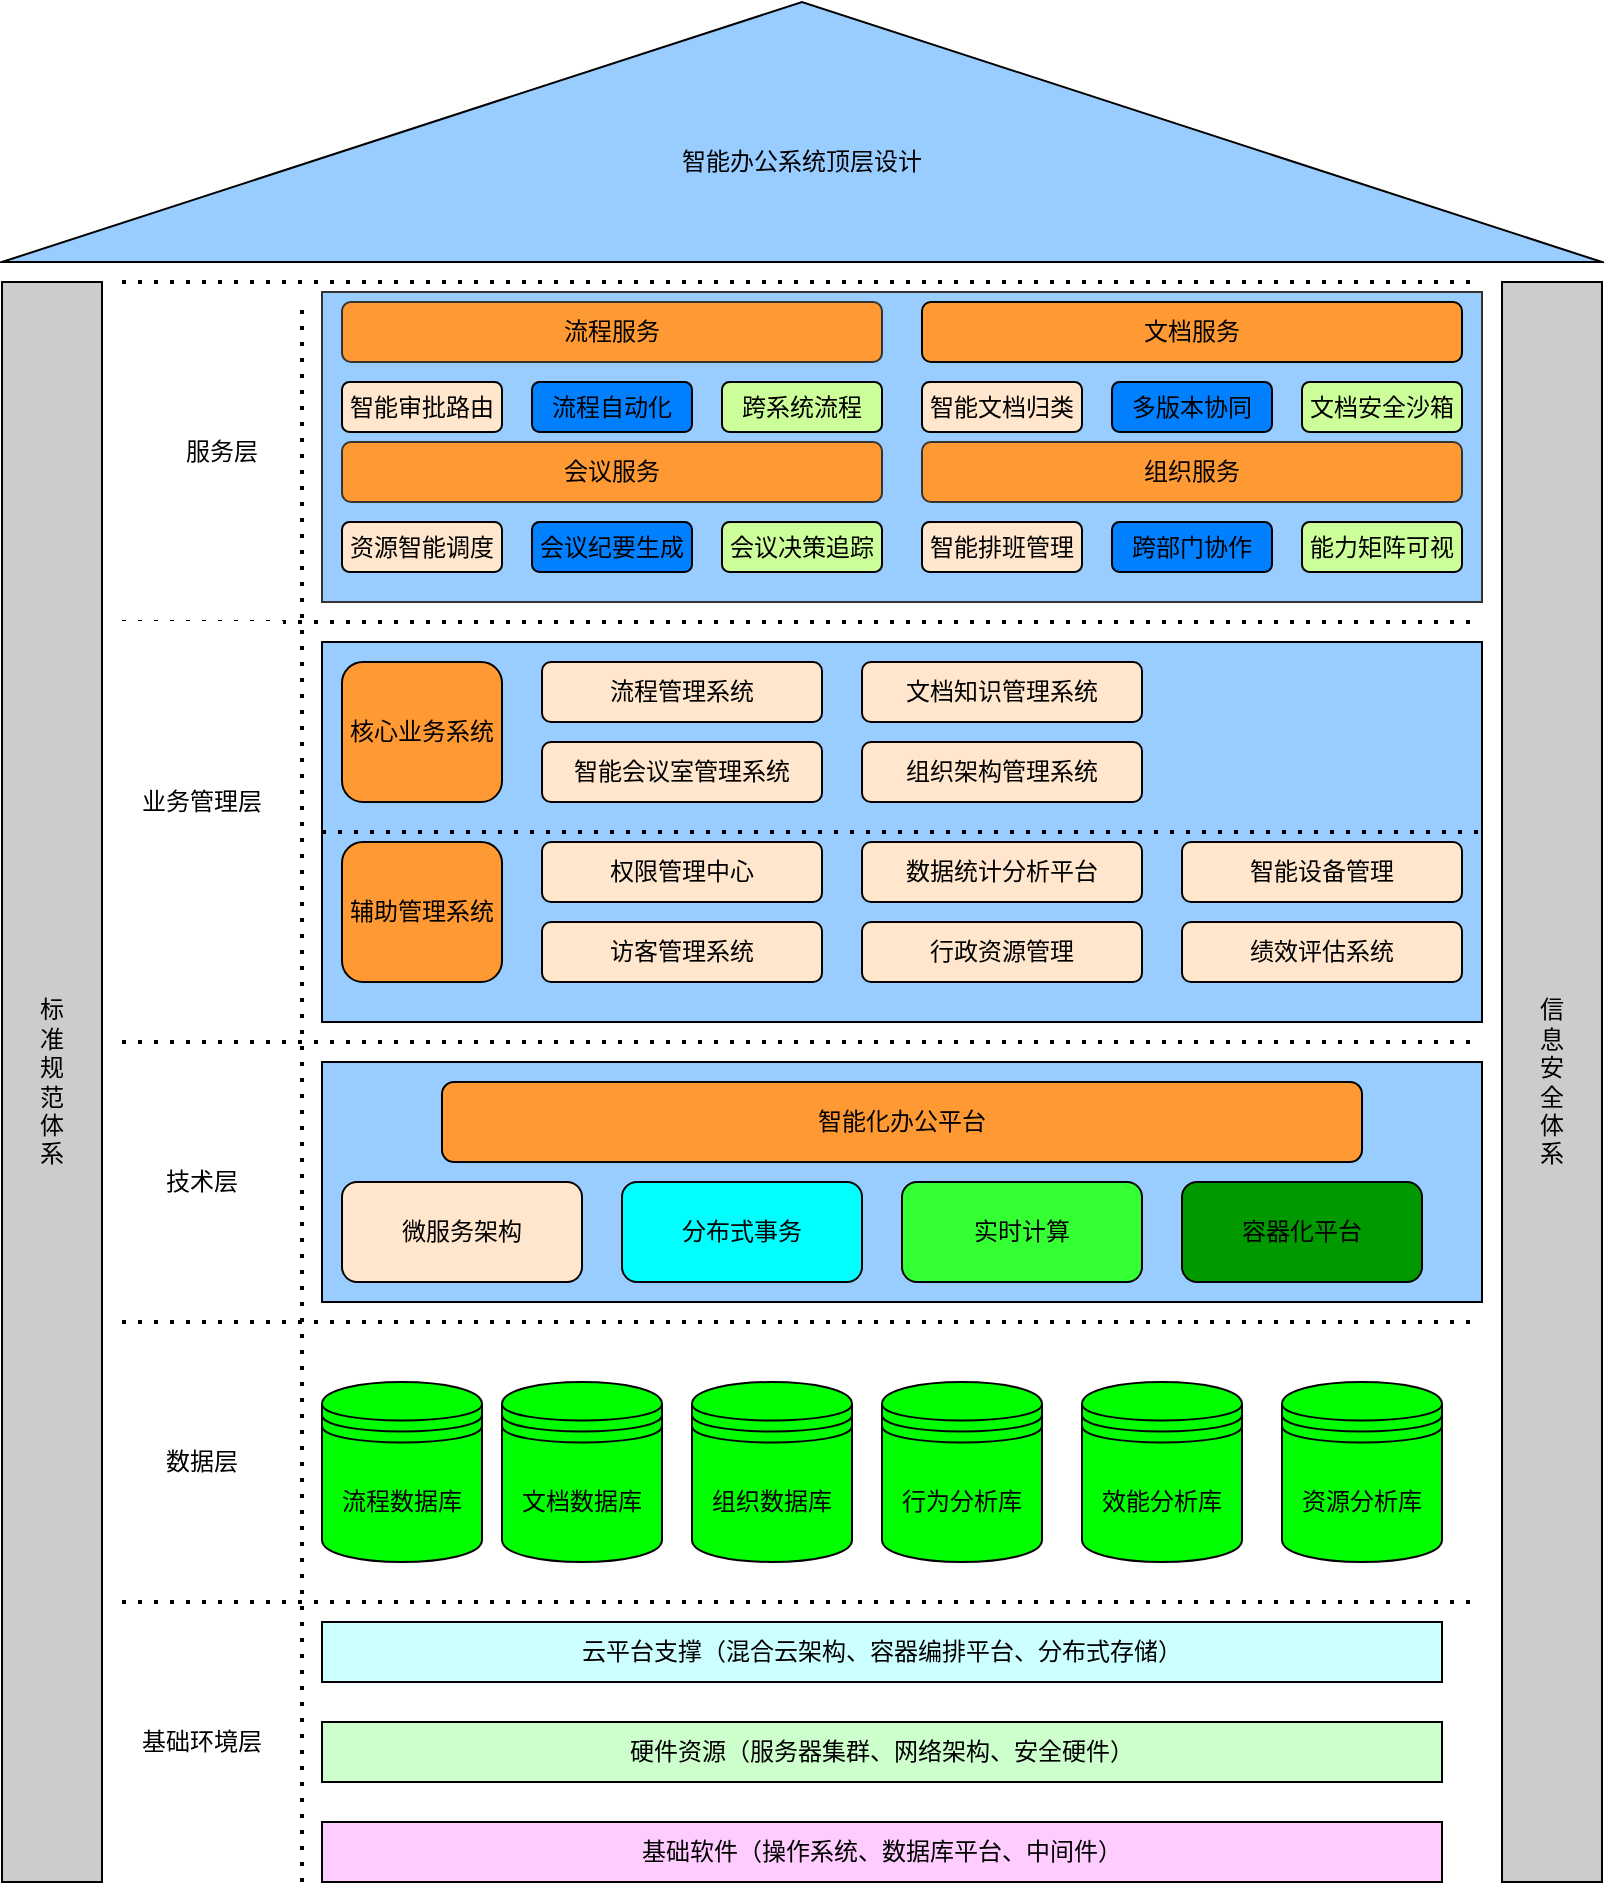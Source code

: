 <mxfile version="27.1.4">
  <diagram name="第 1 页" id="Gn7e--FpL727ZzLZl-4j">
    <mxGraphModel dx="1804" dy="2171" grid="1" gridSize="10" guides="1" tooltips="1" connect="1" arrows="1" fold="1" page="1" pageScale="1" pageWidth="827" pageHeight="1169" math="0" shadow="0">
      <root>
        <mxCell id="0" />
        <mxCell id="1" parent="0" />
        <mxCell id="MhWBVqUgGnDB1GnsJIWX-1" value="" style="verticalLabelPosition=bottom;verticalAlign=top;html=1;shape=mxgraph.basic.acute_triangle;dx=0.5;fillColor=#99CCFF;" vertex="1" parent="1">
          <mxGeometry x="10" y="-1160" width="800" height="130" as="geometry" />
        </mxCell>
        <mxCell id="MhWBVqUgGnDB1GnsJIWX-22" value="智能办公系统顶层设计" style="rounded=0;whiteSpace=wrap;html=1;fillColor=#99CCFF;strokeColor=#99CCFF;" vertex="1" parent="1">
          <mxGeometry x="335" y="-1110" width="150" height="60" as="geometry" />
        </mxCell>
        <mxCell id="MhWBVqUgGnDB1GnsJIWX-23" value="服务层" style="rounded=0;whiteSpace=wrap;html=1;strokeColor=#FFFFFF;" vertex="1" parent="1">
          <mxGeometry x="70" y="-1020" width="100" height="170" as="geometry" />
        </mxCell>
        <mxCell id="MhWBVqUgGnDB1GnsJIWX-27" value="" style="endArrow=none;dashed=1;html=1;dashPattern=1 3;strokeWidth=2;rounded=0;" edge="1" parent="1">
          <mxGeometry width="50" height="50" relative="1" as="geometry">
            <mxPoint x="160" y="-220" as="sourcePoint" />
            <mxPoint x="160" y="-1010" as="targetPoint" />
          </mxGeometry>
        </mxCell>
        <mxCell id="MhWBVqUgGnDB1GnsJIWX-28" value="" style="endArrow=none;dashed=1;html=1;dashPattern=1 3;strokeWidth=2;rounded=0;" edge="1" parent="1">
          <mxGeometry width="50" height="50" relative="1" as="geometry">
            <mxPoint x="70" y="-1020" as="sourcePoint" />
            <mxPoint x="750" y="-1020" as="targetPoint" />
          </mxGeometry>
        </mxCell>
        <mxCell id="MhWBVqUgGnDB1GnsJIWX-29" value="" style="rounded=0;whiteSpace=wrap;html=1;fillColor=#99CCFF;strokeColor=#333333;" vertex="1" parent="1">
          <mxGeometry x="170" y="-1015" width="580" height="155" as="geometry" />
        </mxCell>
        <mxCell id="MhWBVqUgGnDB1GnsJIWX-30" value="流程服务" style="rounded=1;whiteSpace=wrap;html=1;strokeColor=#333333;fillColor=#FF9933;" vertex="1" parent="1">
          <mxGeometry x="180" y="-1010" width="270" height="30" as="geometry" />
        </mxCell>
        <mxCell id="MhWBVqUgGnDB1GnsJIWX-31" value="文档服务" style="rounded=1;whiteSpace=wrap;html=1;fillColor=#FF9933;" vertex="1" parent="1">
          <mxGeometry x="470" y="-1010" width="270" height="30" as="geometry" />
        </mxCell>
        <mxCell id="MhWBVqUgGnDB1GnsJIWX-33" value="会议服务" style="rounded=1;whiteSpace=wrap;html=1;strokeColor=#333333;fillColor=#FF9933;" vertex="1" parent="1">
          <mxGeometry x="180" y="-940" width="270" height="30" as="geometry" />
        </mxCell>
        <mxCell id="MhWBVqUgGnDB1GnsJIWX-34" value="组织服务" style="rounded=1;whiteSpace=wrap;html=1;strokeColor=#333333;fillColor=#FF9933;" vertex="1" parent="1">
          <mxGeometry x="470" y="-940" width="270" height="30" as="geometry" />
        </mxCell>
        <mxCell id="MhWBVqUgGnDB1GnsJIWX-35" value="智能审批路由" style="rounded=1;whiteSpace=wrap;html=1;fillColor=#FFE6CC;" vertex="1" parent="1">
          <mxGeometry x="180" y="-970" width="80" height="25" as="geometry" />
        </mxCell>
        <mxCell id="MhWBVqUgGnDB1GnsJIWX-39" value="流程自动化" style="rounded=1;whiteSpace=wrap;html=1;fillColor=#007FFF;" vertex="1" parent="1">
          <mxGeometry x="275" y="-970" width="80" height="25" as="geometry" />
        </mxCell>
        <mxCell id="MhWBVqUgGnDB1GnsJIWX-40" value="跨系统流程" style="rounded=1;whiteSpace=wrap;html=1;fillColor=#CCFF99;" vertex="1" parent="1">
          <mxGeometry x="370" y="-970" width="80" height="25" as="geometry" />
        </mxCell>
        <mxCell id="MhWBVqUgGnDB1GnsJIWX-41" value="资源智能调度" style="rounded=1;whiteSpace=wrap;html=1;fillColor=#FFE6CC;" vertex="1" parent="1">
          <mxGeometry x="180" y="-900" width="80" height="25" as="geometry" />
        </mxCell>
        <mxCell id="MhWBVqUgGnDB1GnsJIWX-42" value="会议纪要生成" style="rounded=1;whiteSpace=wrap;html=1;fillColor=#007FFF;" vertex="1" parent="1">
          <mxGeometry x="275" y="-900" width="80" height="25" as="geometry" />
        </mxCell>
        <mxCell id="MhWBVqUgGnDB1GnsJIWX-43" value="会议决策追踪" style="rounded=1;whiteSpace=wrap;html=1;fillColor=#CCFF99;" vertex="1" parent="1">
          <mxGeometry x="370" y="-900" width="80" height="25" as="geometry" />
        </mxCell>
        <mxCell id="MhWBVqUgGnDB1GnsJIWX-44" value="智能文档归类" style="rounded=1;whiteSpace=wrap;html=1;fillColor=#FFE6CC;" vertex="1" parent="1">
          <mxGeometry x="470" y="-970" width="80" height="25" as="geometry" />
        </mxCell>
        <mxCell id="MhWBVqUgGnDB1GnsJIWX-45" value="多版本协同" style="rounded=1;whiteSpace=wrap;html=1;fillColor=#007FFF;" vertex="1" parent="1">
          <mxGeometry x="565" y="-970" width="80" height="25" as="geometry" />
        </mxCell>
        <mxCell id="MhWBVqUgGnDB1GnsJIWX-46" value="文档安全沙箱" style="rounded=1;whiteSpace=wrap;html=1;fillColor=#CCFF99;" vertex="1" parent="1">
          <mxGeometry x="660" y="-970" width="80" height="25" as="geometry" />
        </mxCell>
        <mxCell id="MhWBVqUgGnDB1GnsJIWX-47" value="智能排班管理" style="rounded=1;whiteSpace=wrap;html=1;fillColor=#FFE6CC;" vertex="1" parent="1">
          <mxGeometry x="470" y="-900" width="80" height="25" as="geometry" />
        </mxCell>
        <mxCell id="MhWBVqUgGnDB1GnsJIWX-48" value="跨部门协作" style="rounded=1;whiteSpace=wrap;html=1;fillColor=#007FFF;" vertex="1" parent="1">
          <mxGeometry x="565" y="-900" width="80" height="25" as="geometry" />
        </mxCell>
        <mxCell id="MhWBVqUgGnDB1GnsJIWX-49" value="能力矩阵可视" style="rounded=1;whiteSpace=wrap;html=1;fillColor=#CCFF99;" vertex="1" parent="1">
          <mxGeometry x="660" y="-900" width="80" height="25" as="geometry" />
        </mxCell>
        <mxCell id="MhWBVqUgGnDB1GnsJIWX-50" value="" style="endArrow=none;dashed=1;html=1;dashPattern=1 3;strokeWidth=2;rounded=0;" edge="1" parent="1">
          <mxGeometry width="50" height="50" relative="1" as="geometry">
            <mxPoint x="70" y="-850" as="sourcePoint" />
            <mxPoint x="750" y="-850" as="targetPoint" />
          </mxGeometry>
        </mxCell>
        <mxCell id="MhWBVqUgGnDB1GnsJIWX-51" value="业务管理层" style="rounded=0;whiteSpace=wrap;html=1;strokeColor=#FFFFFF;" vertex="1" parent="1">
          <mxGeometry x="70" y="-850" width="80" height="180" as="geometry" />
        </mxCell>
        <mxCell id="MhWBVqUgGnDB1GnsJIWX-52" value="" style="rounded=0;whiteSpace=wrap;html=1;fillColor=#99CCFF;" vertex="1" parent="1">
          <mxGeometry x="170" y="-840" width="580" height="190" as="geometry" />
        </mxCell>
        <mxCell id="MhWBVqUgGnDB1GnsJIWX-53" value="核心业务系统" style="rounded=1;whiteSpace=wrap;html=1;fillColor=#FF9933;" vertex="1" parent="1">
          <mxGeometry x="180" y="-830" width="80" height="70" as="geometry" />
        </mxCell>
        <mxCell id="MhWBVqUgGnDB1GnsJIWX-55" value="辅助管理系统" style="rounded=1;whiteSpace=wrap;html=1;fillColor=#FF9933;" vertex="1" parent="1">
          <mxGeometry x="180" y="-740" width="80" height="70" as="geometry" />
        </mxCell>
        <mxCell id="MhWBVqUgGnDB1GnsJIWX-56" value="流程管理系统" style="rounded=1;whiteSpace=wrap;html=1;fillColor=#FFE6CC;" vertex="1" parent="1">
          <mxGeometry x="280" y="-830" width="140" height="30" as="geometry" />
        </mxCell>
        <mxCell id="MhWBVqUgGnDB1GnsJIWX-58" value="智能会议室管理系统" style="rounded=1;whiteSpace=wrap;html=1;fillColor=#FFE6CC;" vertex="1" parent="1">
          <mxGeometry x="280" y="-790" width="140" height="30" as="geometry" />
        </mxCell>
        <mxCell id="MhWBVqUgGnDB1GnsJIWX-59" value="文档知识管理系统" style="rounded=1;whiteSpace=wrap;html=1;fillColor=#FFE6CC;" vertex="1" parent="1">
          <mxGeometry x="440" y="-830" width="140" height="30" as="geometry" />
        </mxCell>
        <mxCell id="MhWBVqUgGnDB1GnsJIWX-60" value="组织架构管理系统" style="rounded=1;whiteSpace=wrap;html=1;fillColor=#FFE6CC;" vertex="1" parent="1">
          <mxGeometry x="440" y="-790" width="140" height="30" as="geometry" />
        </mxCell>
        <mxCell id="MhWBVqUgGnDB1GnsJIWX-61" value="权限管理中心" style="rounded=1;whiteSpace=wrap;html=1;fillColor=#FFE6CC;" vertex="1" parent="1">
          <mxGeometry x="280" y="-740" width="140" height="30" as="geometry" />
        </mxCell>
        <mxCell id="MhWBVqUgGnDB1GnsJIWX-62" value="访客管理系统" style="rounded=1;whiteSpace=wrap;html=1;fillColor=#FFE6CC;" vertex="1" parent="1">
          <mxGeometry x="280" y="-700" width="140" height="30" as="geometry" />
        </mxCell>
        <mxCell id="MhWBVqUgGnDB1GnsJIWX-63" value="数据统计分析平台" style="rounded=1;whiteSpace=wrap;html=1;fillColor=#FFE6CC;" vertex="1" parent="1">
          <mxGeometry x="440" y="-740" width="140" height="30" as="geometry" />
        </mxCell>
        <mxCell id="MhWBVqUgGnDB1GnsJIWX-64" value="行政资源管理" style="rounded=1;whiteSpace=wrap;html=1;fillColor=#FFE6CC;" vertex="1" parent="1">
          <mxGeometry x="440" y="-700" width="140" height="30" as="geometry" />
        </mxCell>
        <mxCell id="MhWBVqUgGnDB1GnsJIWX-65" value="智能设备管理" style="rounded=1;whiteSpace=wrap;html=1;fillColor=#FFE6CC;" vertex="1" parent="1">
          <mxGeometry x="600" y="-740" width="140" height="30" as="geometry" />
        </mxCell>
        <mxCell id="MhWBVqUgGnDB1GnsJIWX-66" value="绩效评估系统" style="rounded=1;whiteSpace=wrap;html=1;fillColor=#FFE6CC;" vertex="1" parent="1">
          <mxGeometry x="600" y="-700" width="140" height="30" as="geometry" />
        </mxCell>
        <mxCell id="MhWBVqUgGnDB1GnsJIWX-67" value="" style="endArrow=none;dashed=1;html=1;dashPattern=1 3;strokeWidth=2;rounded=0;entryX=1;entryY=0.5;entryDx=0;entryDy=0;exitX=0;exitY=0.5;exitDx=0;exitDy=0;" edge="1" parent="1" source="MhWBVqUgGnDB1GnsJIWX-52" target="MhWBVqUgGnDB1GnsJIWX-52">
          <mxGeometry width="50" height="50" relative="1" as="geometry">
            <mxPoint x="90" y="-700" as="sourcePoint" />
            <mxPoint x="160" y="-740" as="targetPoint" />
          </mxGeometry>
        </mxCell>
        <mxCell id="MhWBVqUgGnDB1GnsJIWX-68" value="" style="endArrow=none;dashed=1;html=1;dashPattern=1 3;strokeWidth=2;rounded=0;" edge="1" parent="1">
          <mxGeometry width="50" height="50" relative="1" as="geometry">
            <mxPoint x="70" y="-640" as="sourcePoint" />
            <mxPoint x="750" y="-640" as="targetPoint" />
          </mxGeometry>
        </mxCell>
        <mxCell id="MhWBVqUgGnDB1GnsJIWX-69" value="技术层" style="rounded=0;whiteSpace=wrap;html=1;strokeColor=#FFFFFF;" vertex="1" parent="1">
          <mxGeometry x="70" y="-620" width="80" height="100" as="geometry" />
        </mxCell>
        <mxCell id="MhWBVqUgGnDB1GnsJIWX-70" value="" style="rounded=0;whiteSpace=wrap;html=1;fillColor=#99CCFF;" vertex="1" parent="1">
          <mxGeometry x="170" y="-630" width="580" height="120" as="geometry" />
        </mxCell>
        <mxCell id="MhWBVqUgGnDB1GnsJIWX-71" value="智能化办公平台" style="rounded=1;whiteSpace=wrap;html=1;fillColor=#FF9933;" vertex="1" parent="1">
          <mxGeometry x="230" y="-620" width="460" height="40" as="geometry" />
        </mxCell>
        <mxCell id="MhWBVqUgGnDB1GnsJIWX-72" value="微服务架构" style="rounded=1;whiteSpace=wrap;html=1;fillColor=#FFE6CC;" vertex="1" parent="1">
          <mxGeometry x="180" y="-570" width="120" height="50" as="geometry" />
        </mxCell>
        <mxCell id="MhWBVqUgGnDB1GnsJIWX-73" value="分布式事务" style="rounded=1;whiteSpace=wrap;html=1;fillColor=#00FFFF;" vertex="1" parent="1">
          <mxGeometry x="320" y="-570" width="120" height="50" as="geometry" />
        </mxCell>
        <mxCell id="MhWBVqUgGnDB1GnsJIWX-74" value="实时计算" style="rounded=1;whiteSpace=wrap;html=1;fillColor=#33FF33;" vertex="1" parent="1">
          <mxGeometry x="460" y="-570" width="120" height="50" as="geometry" />
        </mxCell>
        <mxCell id="MhWBVqUgGnDB1GnsJIWX-75" value="容器化平台" style="rounded=1;whiteSpace=wrap;html=1;fillColor=#009900;" vertex="1" parent="1">
          <mxGeometry x="600" y="-570" width="120" height="50" as="geometry" />
        </mxCell>
        <mxCell id="MhWBVqUgGnDB1GnsJIWX-76" value="" style="endArrow=none;dashed=1;html=1;dashPattern=1 3;strokeWidth=2;rounded=0;" edge="1" parent="1">
          <mxGeometry width="50" height="50" relative="1" as="geometry">
            <mxPoint x="70" y="-500" as="sourcePoint" />
            <mxPoint x="750" y="-500" as="targetPoint" />
          </mxGeometry>
        </mxCell>
        <mxCell id="MhWBVqUgGnDB1GnsJIWX-77" value="数据层" style="rounded=0;whiteSpace=wrap;html=1;strokeColor=#FFFFFF;" vertex="1" parent="1">
          <mxGeometry x="70" y="-480" width="80" height="100" as="geometry" />
        </mxCell>
        <mxCell id="MhWBVqUgGnDB1GnsJIWX-78" value="流程数据库" style="shape=datastore;whiteSpace=wrap;html=1;fillColor=#00FF00;" vertex="1" parent="1">
          <mxGeometry x="170" y="-470" width="80" height="90" as="geometry" />
        </mxCell>
        <mxCell id="MhWBVqUgGnDB1GnsJIWX-79" value="组织数据库" style="shape=datastore;whiteSpace=wrap;html=1;fillColor=#00FF00;" vertex="1" parent="1">
          <mxGeometry x="355" y="-470" width="80" height="90" as="geometry" />
        </mxCell>
        <mxCell id="MhWBVqUgGnDB1GnsJIWX-80" value="行为分析库" style="shape=datastore;whiteSpace=wrap;html=1;fillColor=#00FF00;" vertex="1" parent="1">
          <mxGeometry x="450" y="-470" width="80" height="90" as="geometry" />
        </mxCell>
        <mxCell id="MhWBVqUgGnDB1GnsJIWX-81" value="文档数据库" style="shape=datastore;whiteSpace=wrap;html=1;fillColor=#00FF00;" vertex="1" parent="1">
          <mxGeometry x="260" y="-470" width="80" height="90" as="geometry" />
        </mxCell>
        <mxCell id="MhWBVqUgGnDB1GnsJIWX-82" value="效能分析库" style="shape=datastore;whiteSpace=wrap;html=1;fillColor=#00FF00;" vertex="1" parent="1">
          <mxGeometry x="550" y="-470" width="80" height="90" as="geometry" />
        </mxCell>
        <mxCell id="MhWBVqUgGnDB1GnsJIWX-83" value="资源分析库" style="shape=datastore;whiteSpace=wrap;html=1;fillColor=#00FF00;" vertex="1" parent="1">
          <mxGeometry x="650" y="-470" width="80" height="90" as="geometry" />
        </mxCell>
        <mxCell id="MhWBVqUgGnDB1GnsJIWX-84" value="" style="endArrow=none;dashed=1;html=1;dashPattern=1 3;strokeWidth=2;rounded=0;" edge="1" parent="1">
          <mxGeometry width="50" height="50" relative="1" as="geometry">
            <mxPoint x="70" y="-360" as="sourcePoint" />
            <mxPoint x="750" y="-360" as="targetPoint" />
          </mxGeometry>
        </mxCell>
        <mxCell id="MhWBVqUgGnDB1GnsJIWX-85" value="基础环境层" style="rounded=0;whiteSpace=wrap;html=1;strokeColor=#FFFFFF;" vertex="1" parent="1">
          <mxGeometry x="70" y="-350" width="80" height="120" as="geometry" />
        </mxCell>
        <mxCell id="MhWBVqUgGnDB1GnsJIWX-86" value="云平台支撑（混合云架构、容器编排平台、分布式存储）" style="rounded=0;whiteSpace=wrap;html=1;fillColor=#CCFFFF;" vertex="1" parent="1">
          <mxGeometry x="170" y="-350" width="560" height="30" as="geometry" />
        </mxCell>
        <mxCell id="MhWBVqUgGnDB1GnsJIWX-87" value="硬件资源（服务器集群、网络架构、安全硬件）" style="rounded=0;whiteSpace=wrap;html=1;fillColor=#CCFFCC;" vertex="1" parent="1">
          <mxGeometry x="170" y="-300" width="560" height="30" as="geometry" />
        </mxCell>
        <mxCell id="MhWBVqUgGnDB1GnsJIWX-88" value="基础软件（操作系统、数据库平台、中间件）" style="rounded=0;whiteSpace=wrap;html=1;fillColor=#FFCCFF;" vertex="1" parent="1">
          <mxGeometry x="170" y="-250" width="560" height="30" as="geometry" />
        </mxCell>
        <mxCell id="MhWBVqUgGnDB1GnsJIWX-89" value="标&lt;div&gt;准&lt;/div&gt;&lt;div&gt;规&lt;/div&gt;&lt;div&gt;范&lt;/div&gt;&lt;div&gt;体&lt;/div&gt;&lt;div&gt;系&lt;/div&gt;" style="rounded=0;whiteSpace=wrap;html=1;fillColor=#CCCCCC;" vertex="1" parent="1">
          <mxGeometry x="10" y="-1020" width="50" height="800" as="geometry" />
        </mxCell>
        <mxCell id="MhWBVqUgGnDB1GnsJIWX-90" value="信&lt;div&gt;息&lt;/div&gt;&lt;div&gt;安&lt;/div&gt;&lt;div&gt;全&lt;/div&gt;&lt;div&gt;体&lt;/div&gt;&lt;div&gt;系&lt;/div&gt;" style="rounded=0;whiteSpace=wrap;html=1;fillColor=#CCCCCC;" vertex="1" parent="1">
          <mxGeometry x="760" y="-1020" width="50" height="800" as="geometry" />
        </mxCell>
      </root>
    </mxGraphModel>
  </diagram>
</mxfile>
